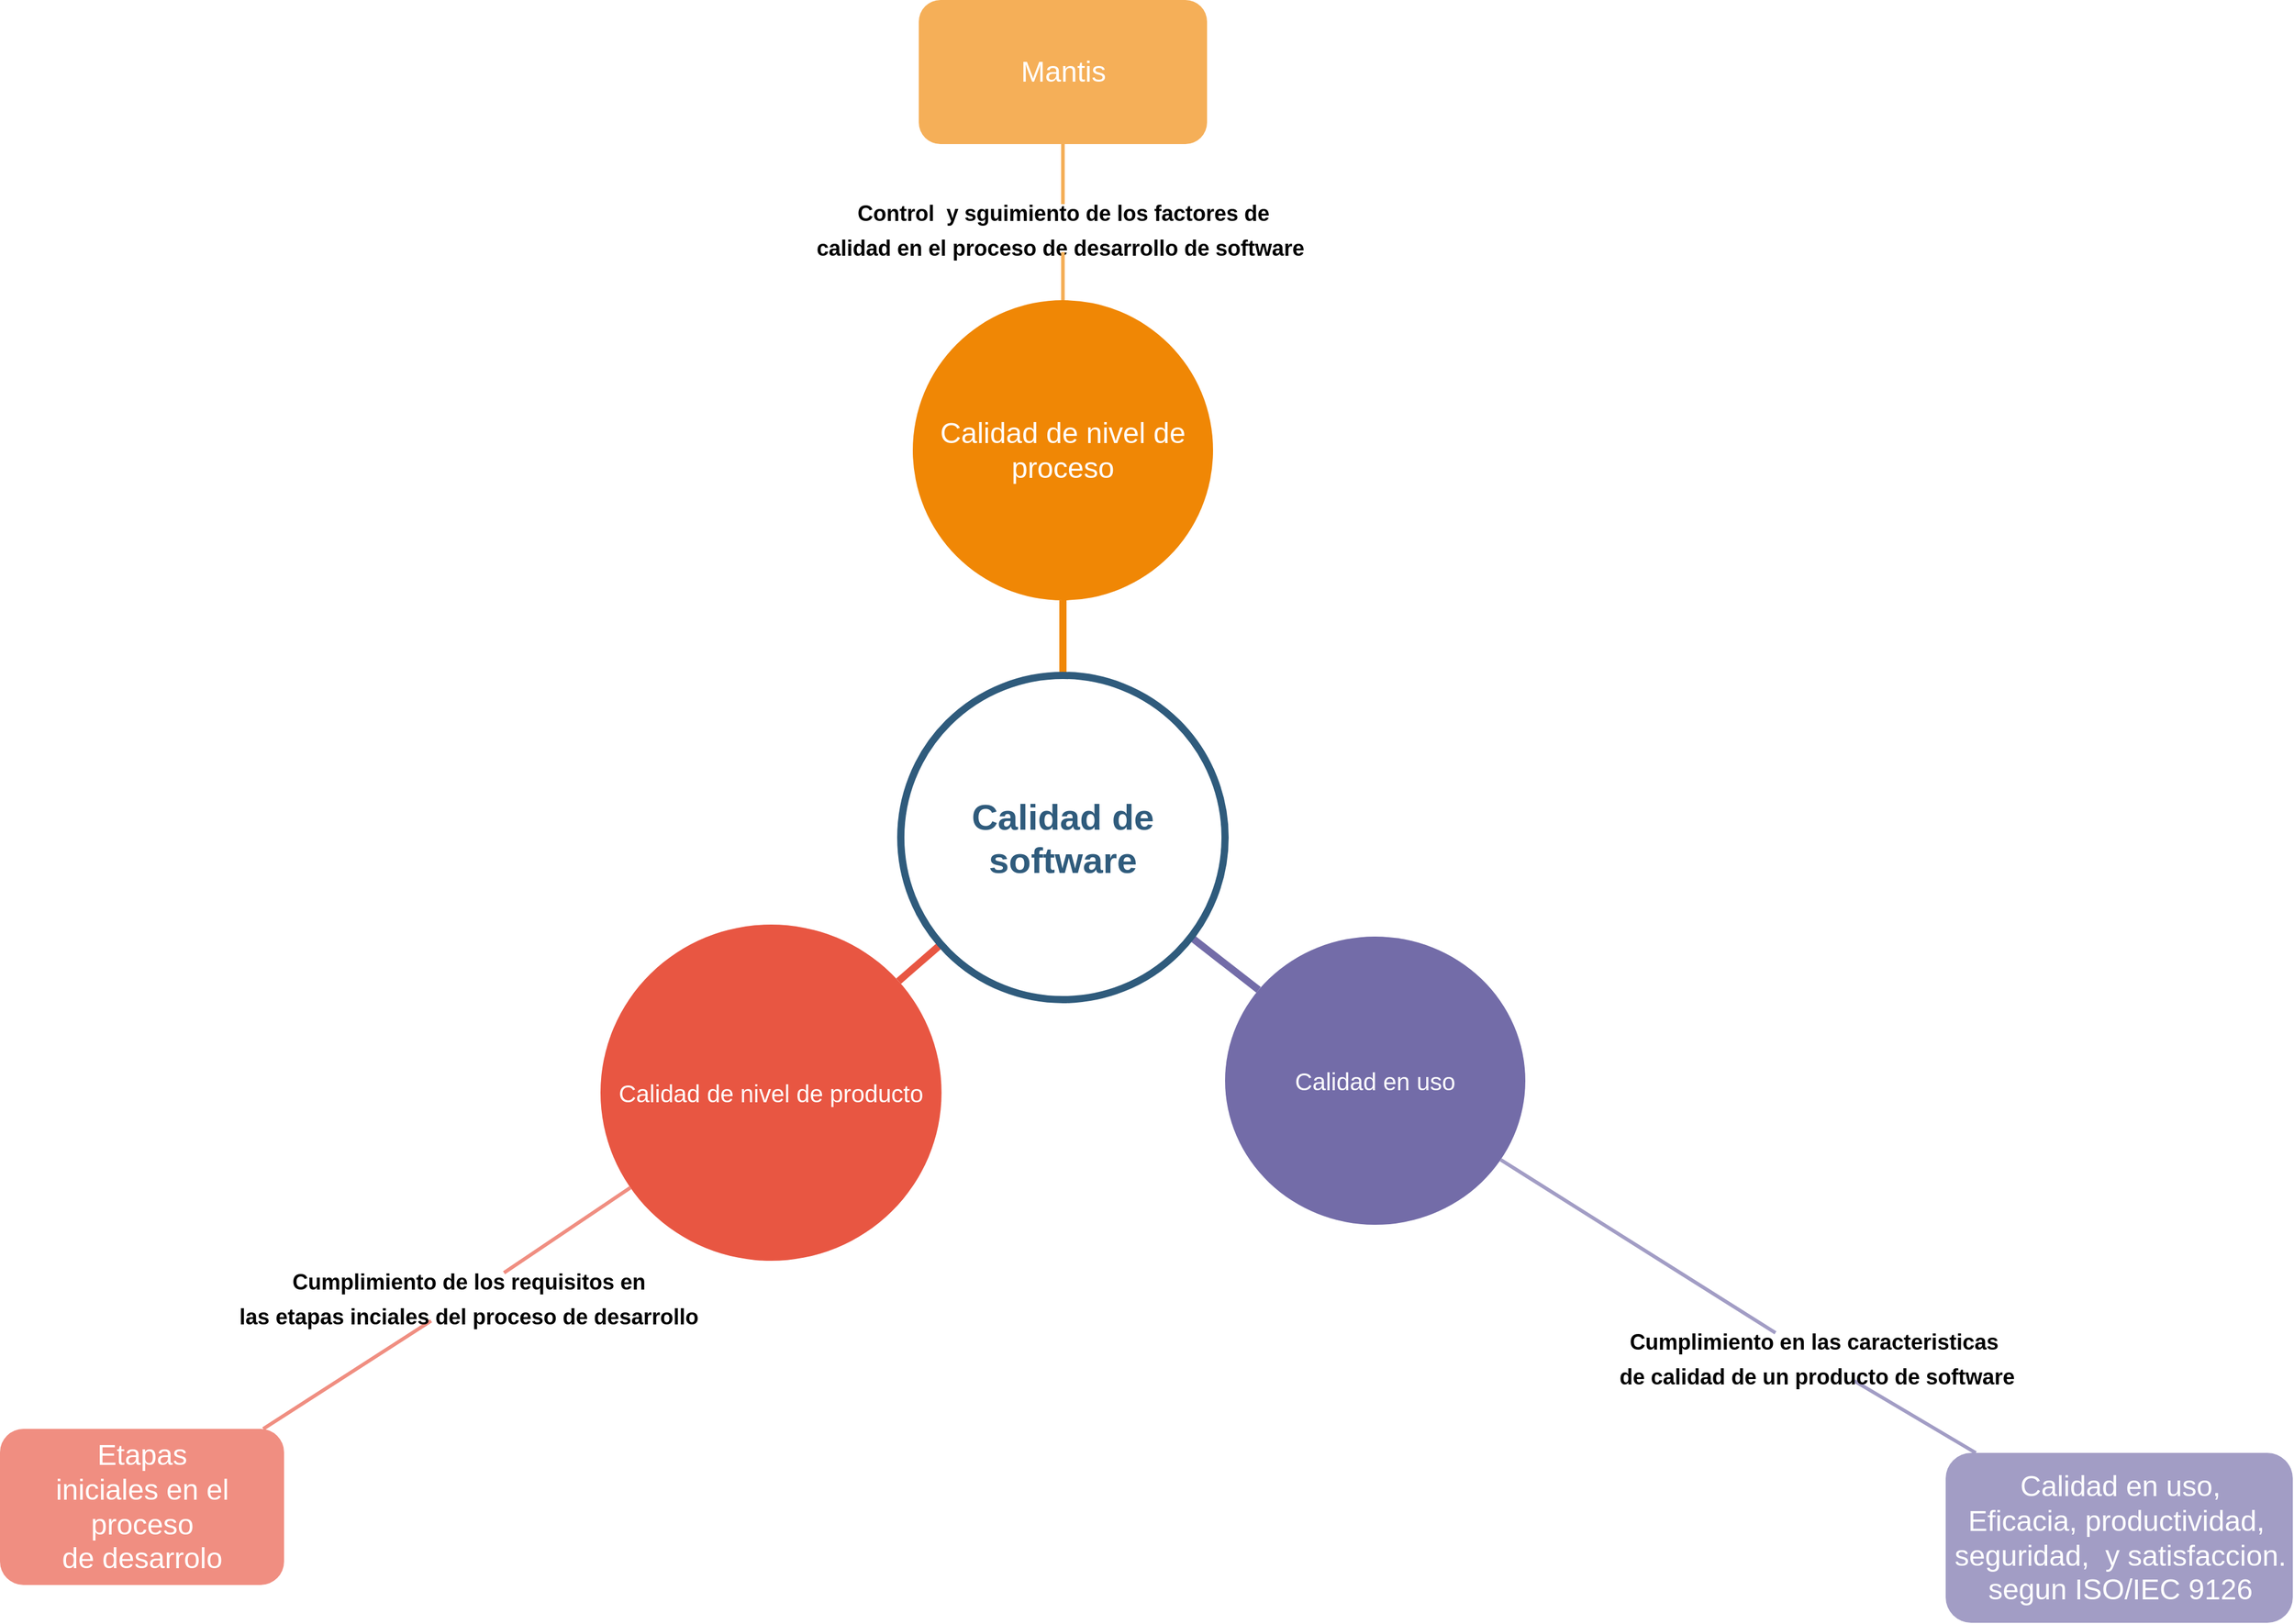 <mxfile version="15.4.0" type="github">
  <diagram id="6a731a19-8d31-9384-78a2-239565b7b9f0" name="Page-1">
    <mxGraphModel dx="1447" dy="827" grid="1" gridSize="10" guides="1" tooltips="1" connect="1" arrows="1" fold="1" page="1" pageScale="1" pageWidth="1169" pageHeight="827" background="none" math="0" shadow="0">
      <root>
        <mxCell id="0" />
        <mxCell id="1" parent="0" />
        <mxCell id="1351" value="&lt;font style=&quot;font-size: 24px&quot;&gt;Calidad de nivel de proceso&lt;/font&gt;" style="ellipse;whiteSpace=wrap;html=1;shadow=0;fontFamily=Helvetica;fontSize=20;fontColor=#FFFFFF;align=center;strokeWidth=3;fillColor=#F08705;strokeColor=none;gradientColor=none;" parent="1" vertex="1">
          <mxGeometry x="1060" y="330" width="250" height="250" as="geometry" />
        </mxCell>
        <mxCell id="1354" value="Calidad en uso" style="ellipse;whiteSpace=wrap;html=1;shadow=0;fontFamily=Helvetica;fontSize=20;fontColor=#FFFFFF;align=center;strokeWidth=3;fillColor=#736ca8;strokeColor=none;" parent="1" vertex="1">
          <mxGeometry x="1320" y="860" width="250" height="240" as="geometry" />
        </mxCell>
        <mxCell id="1356" value="Calidad de nivel de producto" style="ellipse;whiteSpace=wrap;html=1;shadow=0;fontFamily=Helvetica;fontSize=20;fontColor=#FFFFFF;align=center;strokeWidth=3;fillColor=#E85642;strokeColor=none;" parent="1" vertex="1">
          <mxGeometry x="800" y="850" width="283.92" height="280" as="geometry" />
        </mxCell>
        <mxCell id="1360" style="endArrow=none;strokeWidth=6;strokeColor=#f08705;html=1;" parent="1" source="1515" target="1351" edge="1">
          <mxGeometry relative="1" as="geometry" />
        </mxCell>
        <mxCell id="1364" style="endArrow=none;strokeWidth=6;strokeColor=#736ca8;html=1;" parent="1" source="1515" target="1354" edge="1">
          <mxGeometry relative="1" as="geometry" />
        </mxCell>
        <mxCell id="1366" value="" style="edgeStyle=none;endArrow=none;strokeWidth=6;strokeColor=#E85642;html=1;" parent="1" source="1515" target="1356" edge="1">
          <mxGeometry x="181" y="226.5" width="100" height="100" as="geometry">
            <mxPoint x="181" y="326.5" as="sourcePoint" />
            <mxPoint x="281" y="226.5" as="targetPoint" />
          </mxGeometry>
        </mxCell>
        <mxCell id="1392" value="&lt;font style=&quot;font-size: 24px&quot;&gt;Mantis&lt;/font&gt;" style="rounded=1;fillColor=#f5af58;strokeColor=none;strokeWidth=3;shadow=0;html=1;fontColor=#FFFFFF;" parent="1" vertex="1">
          <mxGeometry x="1065" y="80" width="240" height="120" as="geometry" />
        </mxCell>
        <mxCell id="1404" value="" style="edgeStyle=none;endArrow=none;strokeWidth=3;strokeColor=#F5AF58;html=1;startArrow=none;" parent="1" source="SO4Mofo1TY-jnxtRUuMt-1548" target="1392" edge="1">
          <mxGeometry x="3.5" y="21.5" width="100" height="100" as="geometry">
            <mxPoint x="3.5" y="121.5" as="sourcePoint" />
            <mxPoint x="103.5" y="21.5" as="targetPoint" />
          </mxGeometry>
        </mxCell>
        <mxCell id="1461" value="&lt;font style=&quot;font-size: 24px&quot;&gt;Calidad en uso,&lt;br&gt;Eficacia, productividad,&amp;nbsp; &lt;br&gt;seguridad,&amp;nbsp; y satisfaccion.&lt;br&gt;segun ISO/IEC 9126&lt;br&gt;&lt;/font&gt;" style="rounded=1;fillColor=#a29dc5;strokeColor=none;strokeWidth=3;shadow=0;html=1;fontColor=#FFFFFF;" parent="1" vertex="1">
          <mxGeometry x="1920" y="1290" width="289" height="141.5" as="geometry" />
        </mxCell>
        <mxCell id="1464" value="" style="edgeStyle=none;endArrow=none;strokeWidth=3;strokeColor=#A29DC5;html=1;startArrow=none;" parent="1" source="SO4Mofo1TY-jnxtRUuMt-1543" target="1461" edge="1">
          <mxGeometry x="251" y="-103.5" width="100" height="100" as="geometry">
            <mxPoint x="251" y="-3.5" as="sourcePoint" />
            <mxPoint x="351" y="-103.5" as="targetPoint" />
          </mxGeometry>
        </mxCell>
        <mxCell id="1491" value="&lt;font style=&quot;font-size: 24px&quot;&gt;Etapas &lt;br&gt;iniciales en el &lt;br&gt;proceso &lt;br&gt;de desarrolo&lt;/font&gt;" style="rounded=1;fillColor=#f08e81;strokeColor=none;strokeWidth=3;shadow=0;html=1;fontColor=#FFFFFF;align=center;" parent="1" vertex="1">
          <mxGeometry x="300" y="1270" width="236.5" height="130" as="geometry" />
        </mxCell>
        <mxCell id="1504" value="" style="edgeStyle=none;endArrow=none;strokeWidth=3;strokeColor=#F08E81;html=1;startArrow=none;" parent="1" source="SO4Mofo1TY-jnxtRUuMt-1545" target="1491" edge="1">
          <mxGeometry x="188.5" y="51.5" width="100" height="100" as="geometry">
            <mxPoint x="188.5" y="151.5" as="sourcePoint" />
            <mxPoint x="288.5" y="51.5" as="targetPoint" />
          </mxGeometry>
        </mxCell>
        <mxCell id="1515" value="Calidad de software" style="ellipse;whiteSpace=wrap;html=1;shadow=0;fontFamily=Helvetica;fontSize=30;fontColor=#2F5B7C;align=center;strokeColor=#2F5B7C;strokeWidth=6;fillColor=#FFFFFF;fontStyle=1;gradientColor=none;" parent="1" vertex="1">
          <mxGeometry x="1050" y="642.5" width="270" height="270" as="geometry" />
        </mxCell>
        <mxCell id="SO4Mofo1TY-jnxtRUuMt-1543" value="&lt;font style=&quot;font-size: 18px&quot;&gt;Cumplimiento en las caracteristicas&lt;br&gt;&amp;nbsp;de calidad de un producto de software&lt;/font&gt;" style="text;strokeColor=none;fillColor=none;html=1;fontSize=24;fontStyle=1;verticalAlign=middle;align=center;" vertex="1" parent="1">
          <mxGeometry x="1760" y="1190" width="100" height="40" as="geometry" />
        </mxCell>
        <mxCell id="SO4Mofo1TY-jnxtRUuMt-1544" value="" style="edgeStyle=none;endArrow=none;strokeWidth=3;strokeColor=#A29DC5;html=1;" edge="1" parent="1" source="1354" target="SO4Mofo1TY-jnxtRUuMt-1543">
          <mxGeometry x="251" y="-103.5" width="100" height="100" as="geometry">
            <mxPoint x="1550.14" y="1044.901" as="sourcePoint" />
            <mxPoint x="1850.69" y="1230" as="targetPoint" />
          </mxGeometry>
        </mxCell>
        <mxCell id="SO4Mofo1TY-jnxtRUuMt-1545" value="&lt;font style=&quot;font-size: 18px&quot;&gt;Cumplimiento de los requisitos en &lt;br&gt;las etapas inciales del proceso de desarrollo&lt;br&gt;&lt;/font&gt;" style="text;strokeColor=none;fillColor=none;html=1;fontSize=24;fontStyle=1;verticalAlign=middle;align=center;" vertex="1" parent="1">
          <mxGeometry x="640" y="1140" width="100" height="40" as="geometry" />
        </mxCell>
        <mxCell id="SO4Mofo1TY-jnxtRUuMt-1547" value="" style="edgeStyle=none;endArrow=none;strokeWidth=3;strokeColor=#F08E81;html=1;" edge="1" parent="1" source="1356" target="SO4Mofo1TY-jnxtRUuMt-1545">
          <mxGeometry x="188.5" y="51.5" width="100" height="100" as="geometry">
            <mxPoint x="823.917" y="1067.769" as="sourcePoint" />
            <mxPoint x="516.92" y="1270" as="targetPoint" />
          </mxGeometry>
        </mxCell>
        <mxCell id="SO4Mofo1TY-jnxtRUuMt-1548" value="&lt;font style=&quot;font-size: 18px&quot;&gt;Control&amp;nbsp; y sguimiento de los factores de &lt;br&gt;calidad en el proceso de desarrollo de software&amp;nbsp;&lt;br&gt;&lt;/font&gt;" style="text;strokeColor=none;fillColor=none;html=1;fontSize=24;fontStyle=1;verticalAlign=middle;align=center;" vertex="1" parent="1">
          <mxGeometry x="1135" y="250" width="100" height="40" as="geometry" />
        </mxCell>
        <mxCell id="SO4Mofo1TY-jnxtRUuMt-1549" value="" style="edgeStyle=none;endArrow=none;strokeWidth=3;strokeColor=#F5AF58;html=1;" edge="1" parent="1" source="1351" target="SO4Mofo1TY-jnxtRUuMt-1548">
          <mxGeometry x="3.5" y="21.5" width="100" height="100" as="geometry">
            <mxPoint x="1185" y="330" as="sourcePoint" />
            <mxPoint x="1185" y="200" as="targetPoint" />
          </mxGeometry>
        </mxCell>
      </root>
    </mxGraphModel>
  </diagram>
</mxfile>
